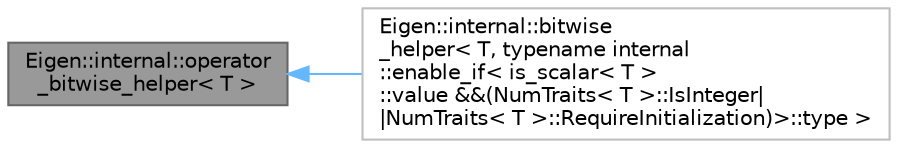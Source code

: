 digraph "Eigen::internal::operator_bitwise_helper&lt; T &gt;"
{
 // LATEX_PDF_SIZE
  bgcolor="transparent";
  edge [fontname=Helvetica,fontsize=10,labelfontname=Helvetica,labelfontsize=10];
  node [fontname=Helvetica,fontsize=10,shape=box,height=0.2,width=0.4];
  rankdir="LR";
  Node1 [id="Node000001",label="Eigen::internal::operator\l_bitwise_helper\< T \>",height=0.2,width=0.4,color="gray40", fillcolor="grey60", style="filled", fontcolor="black",tooltip=" "];
  Node1 -> Node2 [id="edge1_Node000001_Node000002",dir="back",color="steelblue1",style="solid",tooltip=" "];
  Node2 [id="Node000002",label="Eigen::internal::bitwise\l_helper\< T, typename internal\l::enable_if\< is_scalar\< T \>\l::value &&(NumTraits\< T \>::IsInteger\|\l\|NumTraits\< T \>::RequireInitialization)\>::type \>",height=0.2,width=0.4,color="grey75", fillcolor="white", style="filled",URL="$structEigen_1_1internal_1_1bitwise__helper_3_01T_00_01typename_01internal_1_1enable__if_3_01is__abb5afd4fbdbf8610932118610389ee9.html",tooltip=" "];
}

